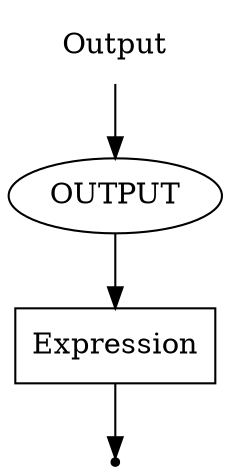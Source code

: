 digraph Output {
  start [label="Output" shape=plaintext];
  A [label="OUTPUT" shape=oval];
  B [label="Expression" shape=box];
  end [label="" shape=point];
  start -> A;
  A -> B;
  B -> end;
}